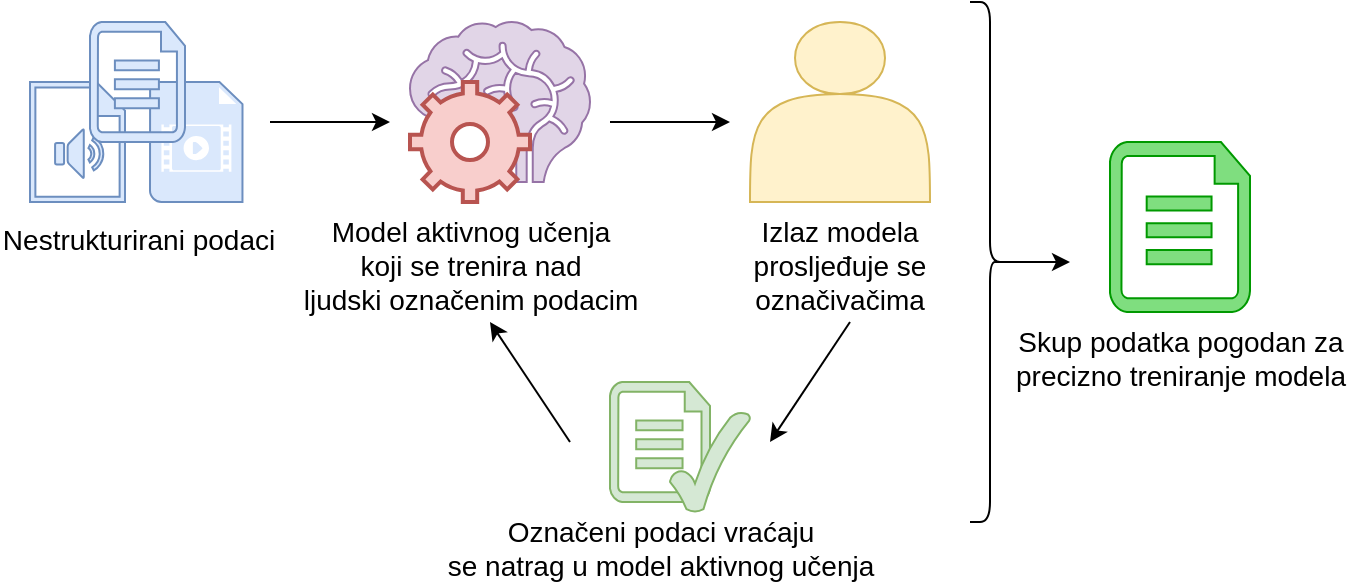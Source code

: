 <mxfile version="18.1.3" type="device"><diagram id="KBDbWwPxiAMrMdq8Spx4" name="Page-1"><mxGraphModel dx="981" dy="521" grid="1" gridSize="10" guides="1" tooltips="1" connect="1" arrows="1" fold="1" page="1" pageScale="1" pageWidth="850" pageHeight="1100" math="0" shadow="0"><root><mxCell id="0"/><mxCell id="1" parent="0"/><mxCell id="ETITEuKnv6h4Yu6x17Oi-15" value="" style="shape=mxgraph.signs.healthcare.brain;html=1;pointerEvents=1;verticalLabelPosition=bottom;verticalAlign=top;align=center;fillColor=#e1d5e7;strokeColor=#9673a6;" vertex="1" parent="1"><mxGeometry x="240" y="350" width="90" height="80" as="geometry"/></mxCell><mxCell id="ETITEuKnv6h4Yu6x17Oi-5" value="" style="shadow=0;dashed=0;html=1;strokeColor=#6c8ebf;fillColor=#dae8fc;labelPosition=center;verticalLabelPosition=bottom;verticalAlign=top;align=center;outlineConnect=0;shape=mxgraph.veeam.video_file;" vertex="1" parent="1"><mxGeometry x="110" y="380" width="46.25" height="60" as="geometry"/></mxCell><mxCell id="ETITEuKnv6h4Yu6x17Oi-4" value="" style="sketch=0;pointerEvents=1;shadow=0;dashed=0;html=1;labelPosition=center;verticalLabelPosition=bottom;verticalAlign=top;outlineConnect=0;align=center;shape=mxgraph.office.concepts.sound_file;fillColor=#dae8fc;strokeColor=#6c8ebf;" vertex="1" parent="1"><mxGeometry x="50" y="380" width="47.5" height="60" as="geometry"/></mxCell><mxCell id="ETITEuKnv6h4Yu6x17Oi-1" value="Nestrukturirani podaci" style="verticalLabelPosition=bottom;html=1;verticalAlign=bottom;align=center;shape=mxgraph.azure.cloud_services_configuration_file;pointerEvents=1;fillColor=#dae8fc;strokeColor=#6c8ebf;labelPosition=center;fontSize=14;" vertex="1" parent="1"><mxGeometry x="80" y="350" width="47.5" height="60" as="geometry"/></mxCell><mxCell id="ETITEuKnv6h4Yu6x17Oi-16" value="&lt;div style=&quot;font-size: 14px;&quot;&gt;Model aktivnog učenja &lt;br style=&quot;font-size: 14px;&quot;&gt;&lt;/div&gt;&lt;div style=&quot;font-size: 14px;&quot;&gt;koji se trenira nad &lt;br style=&quot;font-size: 14px;&quot;&gt;&lt;/div&gt;&lt;div style=&quot;font-size: 14px;&quot;&gt;ljudski označenim podacim&lt;/div&gt;" style="html=1;verticalLabelPosition=bottom;align=center;labelBackgroundColor=#ffffff;verticalAlign=top;strokeWidth=2;strokeColor=#b85450;shadow=0;dashed=0;shape=mxgraph.ios7.icons.settings;fillColor=#f8cecc;fontSize=14;" vertex="1" parent="1"><mxGeometry x="240" y="380" width="60" height="60" as="geometry"/></mxCell><mxCell id="ETITEuKnv6h4Yu6x17Oi-36" value="Izlaz modela prosljeđuje se označivačima" style="shape=actor;whiteSpace=wrap;html=1;fontSize=14;fillColor=#fff2cc;strokeColor=#d6b656;labelPosition=center;verticalLabelPosition=bottom;align=center;verticalAlign=top;" vertex="1" parent="1"><mxGeometry x="410" y="350" width="90" height="90" as="geometry"/></mxCell><mxCell id="ETITEuKnv6h4Yu6x17Oi-38" value="&lt;div&gt;Označeni podaci vraćaju&lt;/div&gt;&lt;div&gt;se natrag u model aktivnog učenja&lt;br&gt;&lt;/div&gt;" style="verticalLabelPosition=bottom;html=1;verticalAlign=top;align=center;strokeColor=#82b366;fillColor=#d5e8d4;shape=mxgraph.azure.cloud_services_configuration_file;pointerEvents=1;fontSize=14;" vertex="1" parent="1"><mxGeometry x="340" y="530" width="50" height="60" as="geometry"/></mxCell><mxCell id="ETITEuKnv6h4Yu6x17Oi-39" value="" style="verticalLabelPosition=bottom;verticalAlign=top;html=1;shape=mxgraph.basic.tick;fontSize=14;fillColor=#d5e8d4;strokeColor=#82b366;" vertex="1" parent="1"><mxGeometry x="370" y="545" width="40" height="50" as="geometry"/></mxCell><mxCell id="ETITEuKnv6h4Yu6x17Oi-42" value="" style="endArrow=classic;html=1;rounded=0;fontSize=14;" edge="1" parent="1"><mxGeometry width="50" height="50" relative="1" as="geometry"><mxPoint x="170" y="400" as="sourcePoint"/><mxPoint x="230" y="400" as="targetPoint"/></mxGeometry></mxCell><mxCell id="ETITEuKnv6h4Yu6x17Oi-43" value="" style="endArrow=classic;html=1;rounded=0;fontSize=14;" edge="1" parent="1"><mxGeometry width="50" height="50" relative="1" as="geometry"><mxPoint x="340" y="400" as="sourcePoint"/><mxPoint x="400" y="400" as="targetPoint"/></mxGeometry></mxCell><mxCell id="ETITEuKnv6h4Yu6x17Oi-45" value="" style="endArrow=classic;html=1;rounded=0;fontSize=14;" edge="1" parent="1"><mxGeometry width="50" height="50" relative="1" as="geometry"><mxPoint x="460" y="500" as="sourcePoint"/><mxPoint x="420" y="560" as="targetPoint"/></mxGeometry></mxCell><mxCell id="ETITEuKnv6h4Yu6x17Oi-46" value="" style="endArrow=classic;html=1;rounded=0;fontSize=14;" edge="1" parent="1"><mxGeometry width="50" height="50" relative="1" as="geometry"><mxPoint x="320" y="560" as="sourcePoint"/><mxPoint x="280" y="500" as="targetPoint"/></mxGeometry></mxCell><mxCell id="ETITEuKnv6h4Yu6x17Oi-48" value="" style="shape=curlyBracket;whiteSpace=wrap;html=1;rounded=1;flipH=1;fontSize=14;size=0.5;" vertex="1" parent="1"><mxGeometry x="520" y="340" width="20" height="260" as="geometry"/></mxCell><mxCell id="ETITEuKnv6h4Yu6x17Oi-49" value="" style="endArrow=classic;html=1;rounded=0;fontSize=14;exitX=0.1;exitY=0.5;exitDx=0;exitDy=0;exitPerimeter=0;" edge="1" parent="1" source="ETITEuKnv6h4Yu6x17Oi-48"><mxGeometry width="50" height="50" relative="1" as="geometry"><mxPoint x="340" y="540" as="sourcePoint"/><mxPoint x="570" y="470" as="targetPoint"/></mxGeometry></mxCell><mxCell id="ETITEuKnv6h4Yu6x17Oi-51" value="&lt;div&gt;Skup podatka pogodan za &lt;br&gt;&lt;/div&gt;&lt;div&gt;precizno treniranje modela &lt;/div&gt;" style="verticalLabelPosition=bottom;html=1;verticalAlign=top;align=center;shape=mxgraph.azure.cloud_services_configuration_file;pointerEvents=1;fontSize=14;fillColor=#7FDE7F;strokeColor=#009900;" vertex="1" parent="1"><mxGeometry x="590" y="410" width="70" height="85" as="geometry"/></mxCell></root></mxGraphModel></diagram></mxfile>